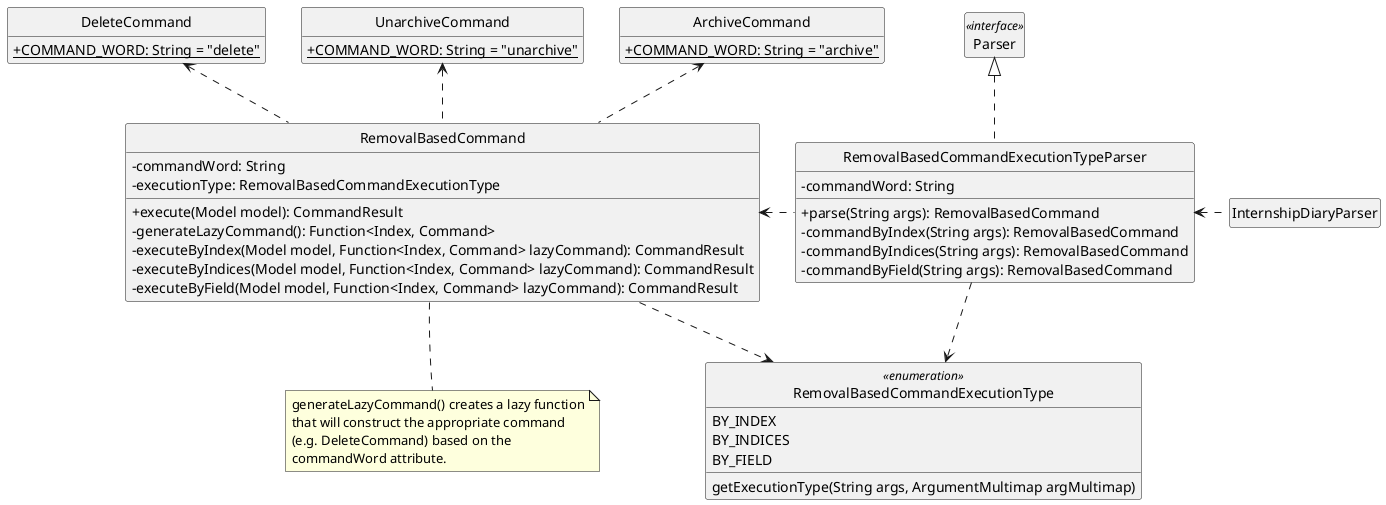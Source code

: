 @startuml

hide circle
hide empty members
skinparam classAttributeIconSize 0

!define ABSTRACT &#123;abstract&#125;

'Class Command as "{abstract}\nCommand" {
'    + execute(Model model): CommandResult \t ABSTRACT
'}

Class InternshipDiaryParser {
}

note "generateLazyCommand() creates a lazy function\nthat will construct the appropriate command\n(e.g. DeleteCommand) based on the\ncommandWord attribute." as lazyCommandNote
RemovalBasedCommand .. lazyCommandNote
RemovalBasedCommand .[hidden]. lazyCommandNote

class Parser <<interface>> {
}

Class ArchiveCommand {
    {static} + COMMAND_WORD: String = "archive"
}

Class UnarchiveCommand {
    {static} + COMMAND_WORD: String = "unarchive"
}

Class DeleteCommand {
    {static} + COMMAND_WORD: String = "delete"
}

Class RemovalBasedCommand {
    - commandWord: String
    - executionType: RemovalBasedCommandExecutionType
    + execute(Model model): CommandResult
    - generateLazyCommand(): Function<Index, Command>
    - executeByIndex(Model model, Function<Index, Command> lazyCommand): CommandResult
    - executeByIndices(Model model, Function<Index, Command> lazyCommand): CommandResult
    - executeByField(Model model, Function<Index, Command> lazyCommand): CommandResult
}

Class RemovalBasedCommandExecutionTypeParser implements Parser {
    - commandWord: String
    + parse(String args): RemovalBasedCommand
    - commandByIndex(String args): RemovalBasedCommand
    - commandByIndices(String args): RemovalBasedCommand
    - commandByField(String args): RemovalBasedCommand
}

enum RemovalBasedCommandExecutionType <<enumeration>> {
    BY_INDEX
    BY_INDICES
    BY_FIELD
    getExecutionType(String args, ArgumentMultimap argMultimap)
}

InternshipDiaryParser .left.> RemovalBasedCommandExecutionTypeParser
RemovalBasedCommandExecutionTypeParser .left.> RemovalBasedCommand
RemovalBasedCommandExecutionTypeParser .down.> RemovalBasedCommandExecutionType
RemovalBasedCommand .down.> RemovalBasedCommandExecutionType
RemovalBasedCommand .up.> ArchiveCommand
RemovalBasedCommand .up.> UnarchiveCommand
RemovalBasedCommand .up.> DeleteCommand


@enduml
